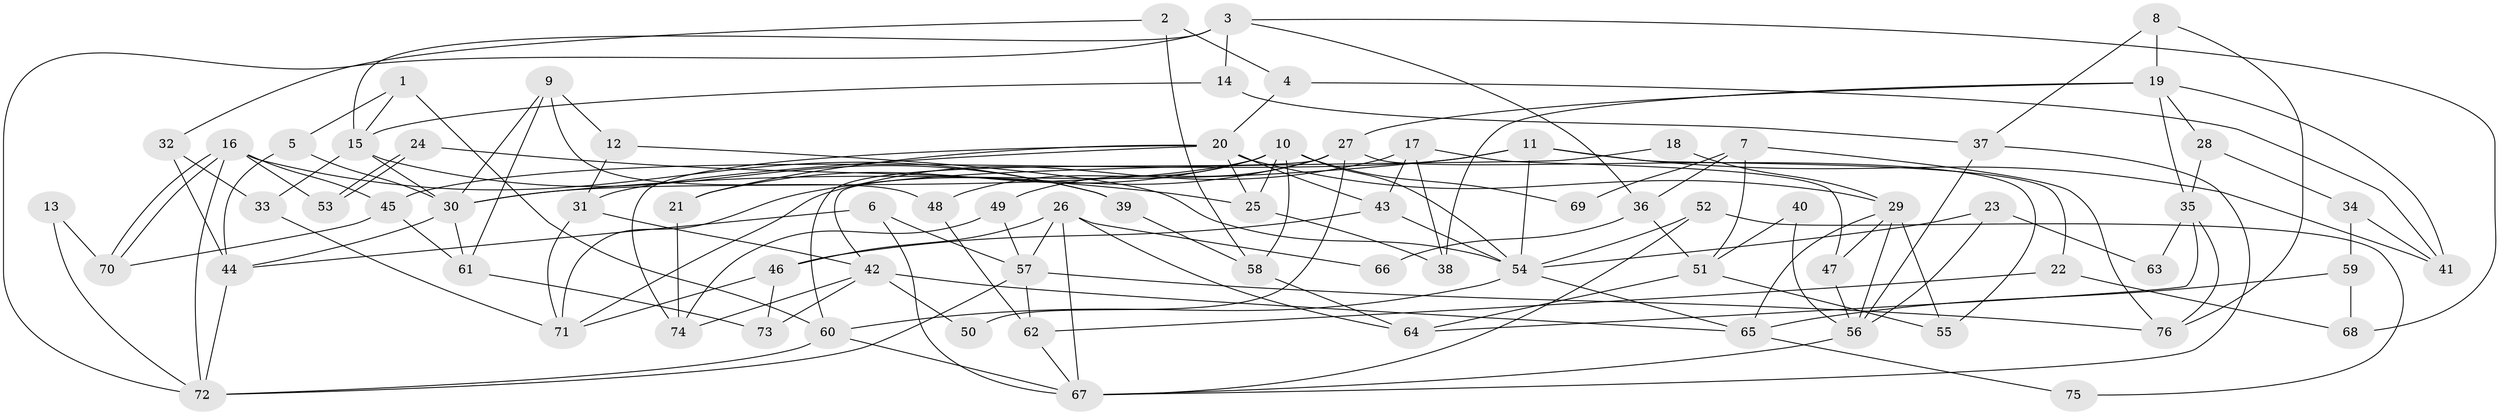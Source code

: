 // coarse degree distribution, {9: 0.0967741935483871, 4: 0.0967741935483871, 5: 0.1935483870967742, 3: 0.0967741935483871, 6: 0.22580645161290322, 2: 0.06451612903225806, 8: 0.16129032258064516, 7: 0.06451612903225806}
// Generated by graph-tools (version 1.1) at 2025/36/03/04/25 23:36:59]
// undirected, 76 vertices, 152 edges
graph export_dot {
  node [color=gray90,style=filled];
  1;
  2;
  3;
  4;
  5;
  6;
  7;
  8;
  9;
  10;
  11;
  12;
  13;
  14;
  15;
  16;
  17;
  18;
  19;
  20;
  21;
  22;
  23;
  24;
  25;
  26;
  27;
  28;
  29;
  30;
  31;
  32;
  33;
  34;
  35;
  36;
  37;
  38;
  39;
  40;
  41;
  42;
  43;
  44;
  45;
  46;
  47;
  48;
  49;
  50;
  51;
  52;
  53;
  54;
  55;
  56;
  57;
  58;
  59;
  60;
  61;
  62;
  63;
  64;
  65;
  66;
  67;
  68;
  69;
  70;
  71;
  72;
  73;
  74;
  75;
  76;
  1 -- 60;
  1 -- 15;
  1 -- 5;
  2 -- 32;
  2 -- 4;
  2 -- 58;
  3 -- 72;
  3 -- 15;
  3 -- 14;
  3 -- 36;
  3 -- 68;
  4 -- 41;
  4 -- 20;
  5 -- 30;
  5 -- 44;
  6 -- 67;
  6 -- 57;
  6 -- 44;
  7 -- 76;
  7 -- 36;
  7 -- 51;
  7 -- 69;
  8 -- 37;
  8 -- 19;
  8 -- 76;
  9 -- 48;
  9 -- 30;
  9 -- 12;
  9 -- 61;
  10 -- 30;
  10 -- 54;
  10 -- 21;
  10 -- 25;
  10 -- 48;
  10 -- 58;
  10 -- 69;
  11 -- 30;
  11 -- 45;
  11 -- 22;
  11 -- 41;
  11 -- 54;
  12 -- 31;
  12 -- 54;
  13 -- 72;
  13 -- 70;
  14 -- 37;
  14 -- 15;
  15 -- 30;
  15 -- 33;
  15 -- 39;
  16 -- 39;
  16 -- 70;
  16 -- 70;
  16 -- 45;
  16 -- 53;
  16 -- 72;
  17 -- 43;
  17 -- 71;
  17 -- 38;
  17 -- 47;
  18 -- 42;
  18 -- 29;
  19 -- 35;
  19 -- 27;
  19 -- 28;
  19 -- 38;
  19 -- 41;
  20 -- 25;
  20 -- 21;
  20 -- 29;
  20 -- 31;
  20 -- 43;
  20 -- 74;
  21 -- 74;
  22 -- 62;
  22 -- 68;
  23 -- 54;
  23 -- 56;
  23 -- 63;
  24 -- 25;
  24 -- 53;
  24 -- 53;
  25 -- 38;
  26 -- 57;
  26 -- 46;
  26 -- 64;
  26 -- 66;
  26 -- 67;
  27 -- 60;
  27 -- 55;
  27 -- 49;
  27 -- 50;
  27 -- 71;
  28 -- 34;
  28 -- 35;
  29 -- 56;
  29 -- 47;
  29 -- 55;
  29 -- 65;
  30 -- 61;
  30 -- 44;
  31 -- 42;
  31 -- 71;
  32 -- 44;
  32 -- 33;
  33 -- 71;
  34 -- 59;
  34 -- 41;
  35 -- 64;
  35 -- 63;
  35 -- 76;
  36 -- 51;
  36 -- 66;
  37 -- 56;
  37 -- 67;
  39 -- 58;
  40 -- 56;
  40 -- 51;
  42 -- 65;
  42 -- 74;
  42 -- 50;
  42 -- 73;
  43 -- 54;
  43 -- 46;
  44 -- 72;
  45 -- 61;
  45 -- 70;
  46 -- 71;
  46 -- 73;
  47 -- 56;
  48 -- 62;
  49 -- 57;
  49 -- 74;
  51 -- 64;
  51 -- 55;
  52 -- 54;
  52 -- 67;
  52 -- 75;
  54 -- 60;
  54 -- 65;
  56 -- 67;
  57 -- 72;
  57 -- 76;
  57 -- 62;
  58 -- 64;
  59 -- 68;
  59 -- 65;
  60 -- 72;
  60 -- 67;
  61 -- 73;
  62 -- 67;
  65 -- 75;
}
